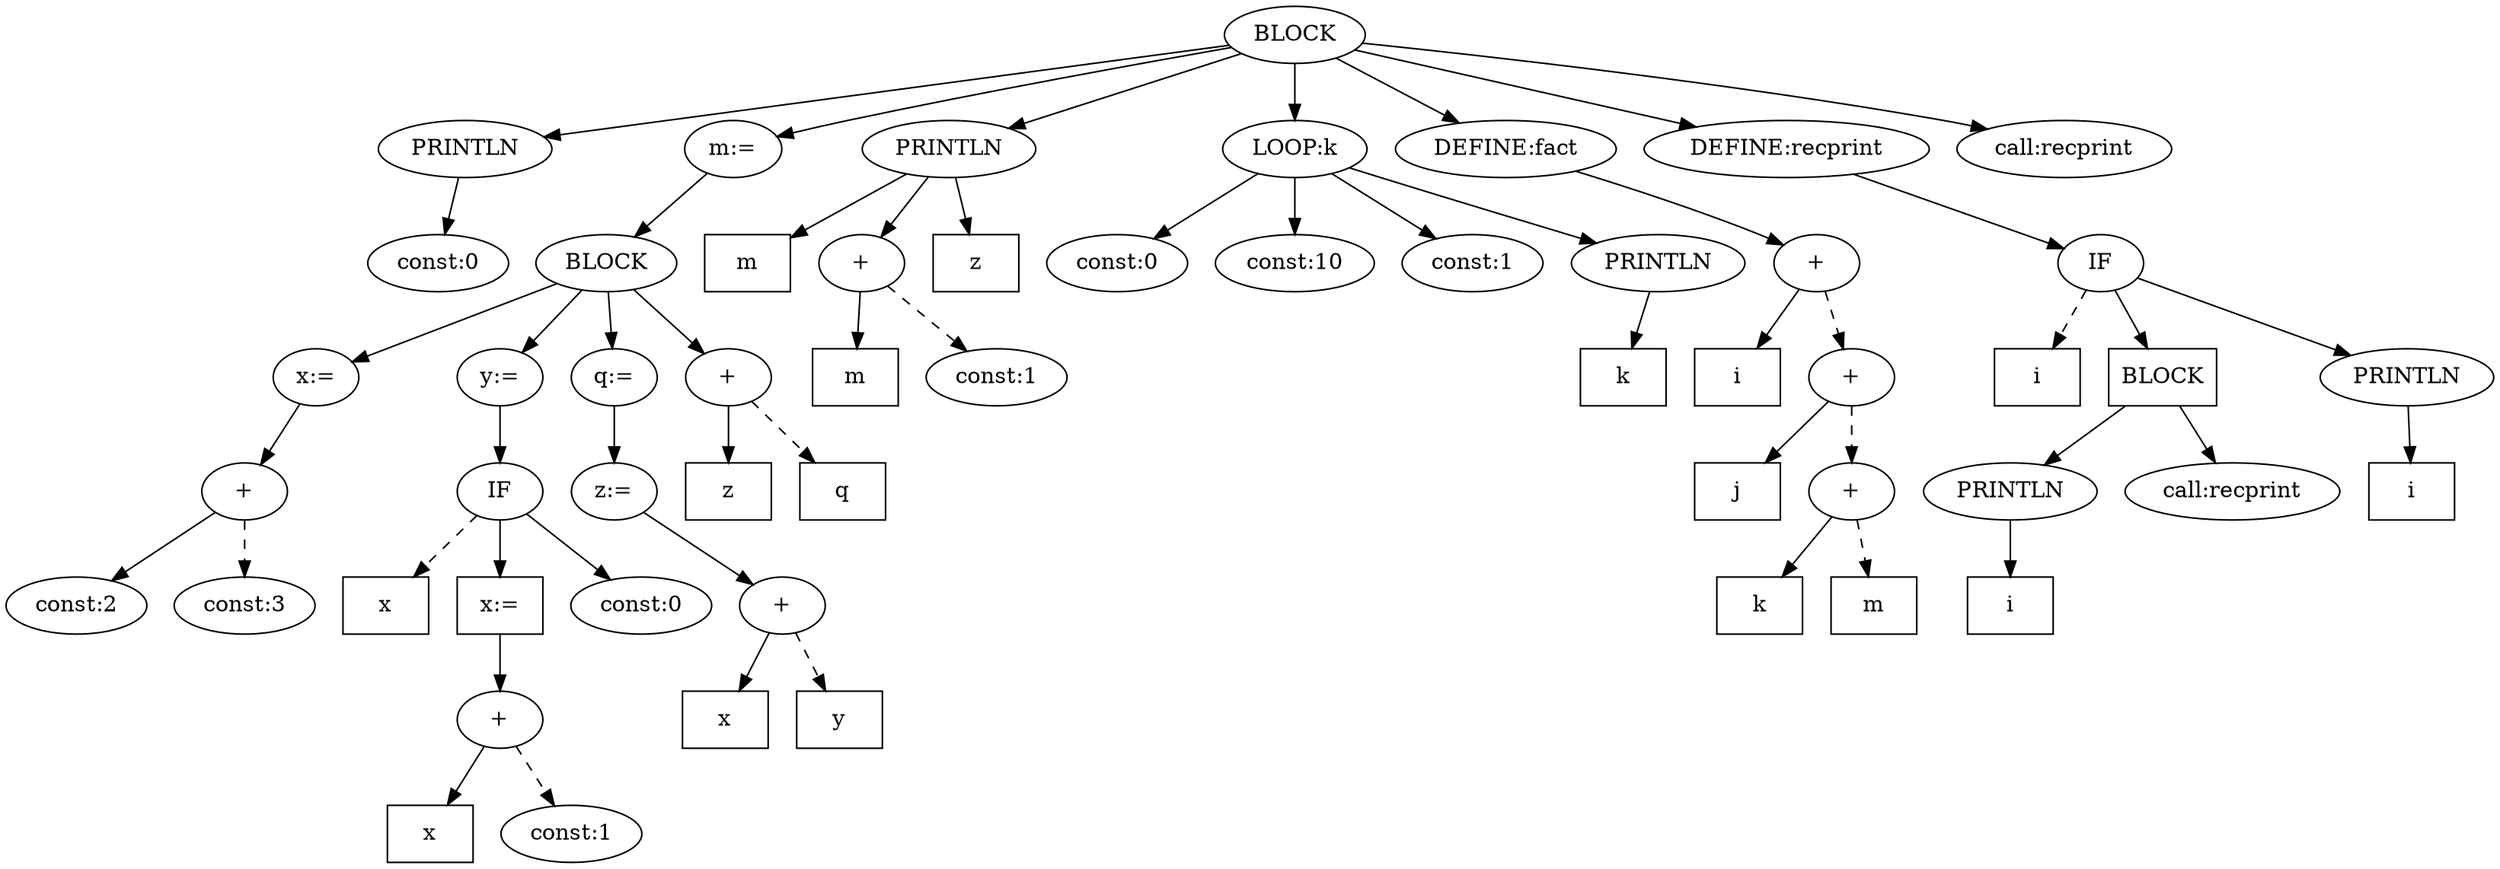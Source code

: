 digraph G{
0[label="BLOCK"];
0->1
1[label="PRINTLN"];
1->2
2[label="const:0"];
0->24
24[label="m:="];
24->3
3[label="BLOCK"];
3->7
7[label="x:="];
7->6
6[label="+"];
6->4;
6->5[style="dashed"];
4[label="const:2"];
5[label="const:3"];
3->15
15[label="y:="];
15->14
14[label="IF"];
14->8[style=dashed];
14->12;
14->13;
12[shape="box"];
8[label="x",shape=box];
12[label="x:="];
12->11
11[label="+"];
11->9;
11->10[style="dashed"];
9[label="x",shape=box];
10[label="const:1"];
13[label="const:0"];
3->20
20[label="q:="];
20->19
19[label="z:="];
19->18
18[label="+"];
18->16;
18->17[style="dashed"];
16[label="x",shape=box];
17[label="y",shape=box];
3->23
23[label="+"];
23->21;
23->22[style="dashed"];
21[label="z",shape=box];
22[label="q",shape=box];
0->25
25[label="PRINTLN"];
25->26
26[label="m",shape=box];
25->29
29[label="+"];
29->27;
29->28[style="dashed"];
27[label="m",shape=box];
28[label="const:1"];
25->30
30[label="z",shape=box];
0->36
36[label="LOOP:k"];
36->31;
36->32;
36->33;
36->34;
31[label="const:0"];
32[label="const:10"];
33[label="const:1"];
34[label="PRINTLN"];
34->35
35[label="k",shape=box];
0->37
37[label="DEFINE:fact"];
37->44;
44[label="+"];
44->38;
44->43[style="dashed"];
38[label="i",shape=box];
43[label="+"];
43->39;
43->42[style="dashed"];
39[label="j",shape=box];
42[label="+"];
42->40;
42->41[style="dashed"];
40[label="k",shape=box];
41[label="m",shape=box];
0->45
45[label="DEFINE:recprint"];
45->56;
56[label="IF"];
56->46[style=dashed];
56->47;
56->54;
47[shape="box"];
46[label="i",shape=box];
47[label="BLOCK"];
47->48
48[label="PRINTLN"];
48->49
49[label="i",shape=box];
47->50
50[label="call:recprint"];
54[label="PRINTLN"];
54->55
55[label="i",shape=box];
0->57
57[label="call:recprint"];
}
